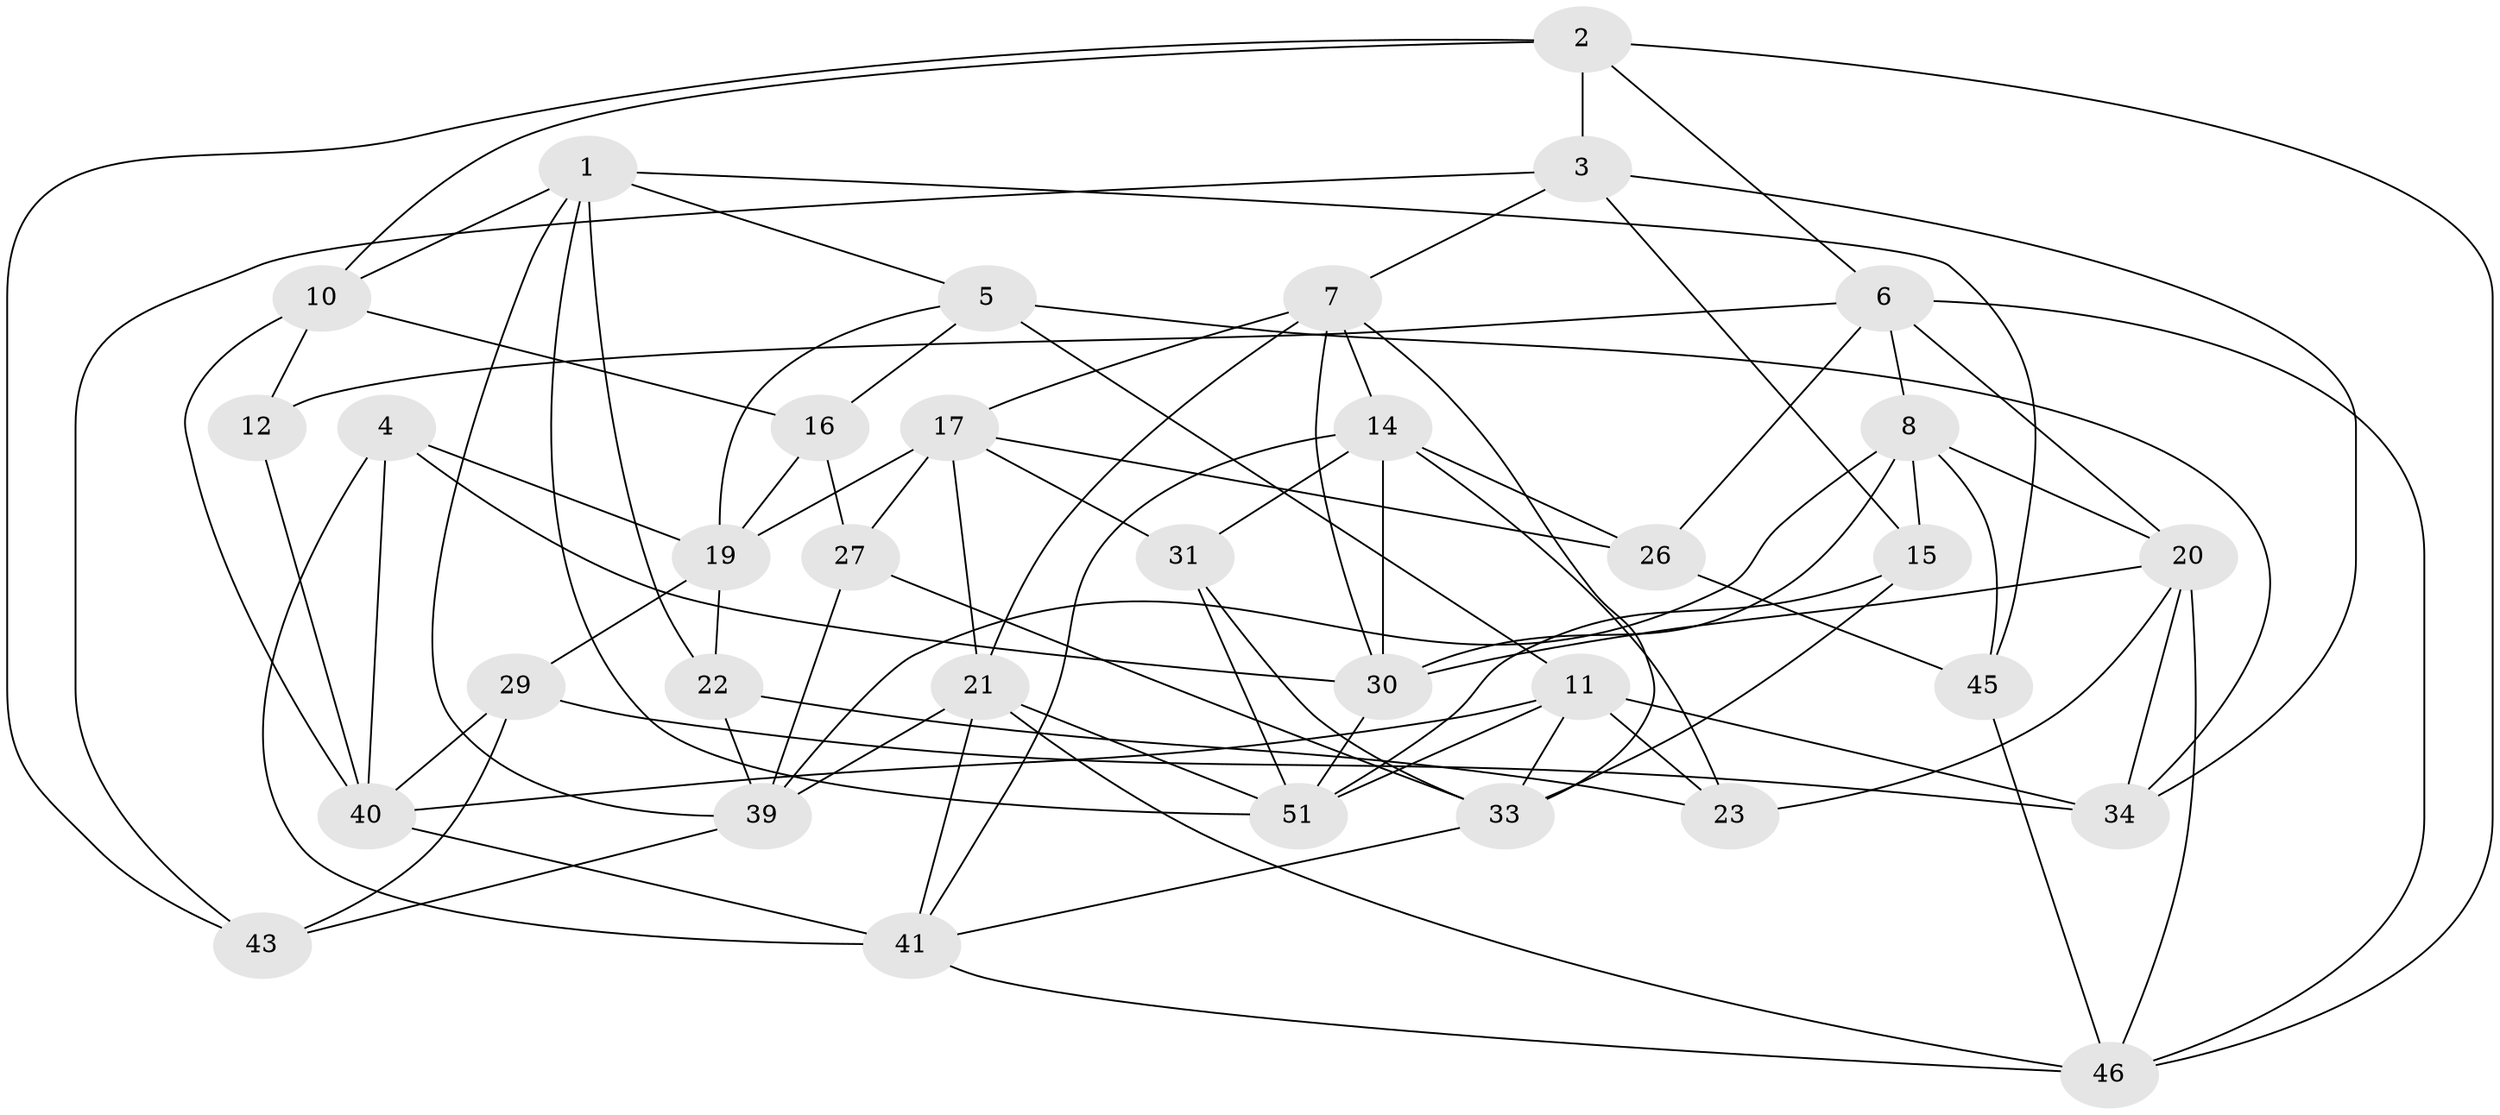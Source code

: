 // original degree distribution, {4: 1.0}
// Generated by graph-tools (version 1.1) at 2025/42/03/06/25 10:42:20]
// undirected, 34 vertices, 87 edges
graph export_dot {
graph [start="1"]
  node [color=gray90,style=filled];
  1 [super="+35"];
  2 [super="+9"];
  3 [super="+18"];
  4;
  5 [super="+28"];
  6 [super="+44"];
  7 [super="+25"];
  8 [super="+13"];
  10 [super="+38"];
  11 [super="+32"];
  12;
  14 [super="+50"];
  15;
  16;
  17 [super="+36"];
  19 [super="+24"];
  20 [super="+55"];
  21 [super="+42"];
  22;
  23;
  26;
  27;
  29;
  30 [super="+37"];
  31;
  33 [super="+47"];
  34 [super="+48"];
  39 [super="+54"];
  40 [super="+49"];
  41 [super="+52"];
  43;
  45;
  46 [super="+53"];
  51 [super="+56"];
  1 -- 45;
  1 -- 5;
  1 -- 10;
  1 -- 51;
  1 -- 22;
  1 -- 39;
  2 -- 43;
  2 -- 10;
  2 -- 6;
  2 -- 46;
  2 -- 3 [weight=2];
  3 -- 15;
  3 -- 43;
  3 -- 34;
  3 -- 7;
  4 -- 40;
  4 -- 19;
  4 -- 30;
  4 -- 41;
  5 -- 34 [weight=2];
  5 -- 19;
  5 -- 16;
  5 -- 11;
  6 -- 12;
  6 -- 26;
  6 -- 46;
  6 -- 20;
  6 -- 8;
  7 -- 17;
  7 -- 30;
  7 -- 21;
  7 -- 33;
  7 -- 14;
  8 -- 45;
  8 -- 30;
  8 -- 39;
  8 -- 20;
  8 -- 15;
  10 -- 12 [weight=2];
  10 -- 16;
  10 -- 40;
  11 -- 33;
  11 -- 34;
  11 -- 23;
  11 -- 40;
  11 -- 51;
  12 -- 40;
  14 -- 30;
  14 -- 26;
  14 -- 41;
  14 -- 23;
  14 -- 31;
  15 -- 33;
  15 -- 51;
  16 -- 19;
  16 -- 27;
  17 -- 19;
  17 -- 26;
  17 -- 27;
  17 -- 31;
  17 -- 21;
  19 -- 22;
  19 -- 29;
  20 -- 34;
  20 -- 23;
  20 -- 30;
  20 -- 46;
  21 -- 46;
  21 -- 51;
  21 -- 41;
  21 -- 39;
  22 -- 23;
  22 -- 39;
  26 -- 45;
  27 -- 39;
  27 -- 33;
  29 -- 43;
  29 -- 40;
  29 -- 34;
  30 -- 51;
  31 -- 33;
  31 -- 51;
  33 -- 41;
  39 -- 43;
  40 -- 41;
  41 -- 46;
  45 -- 46;
}
